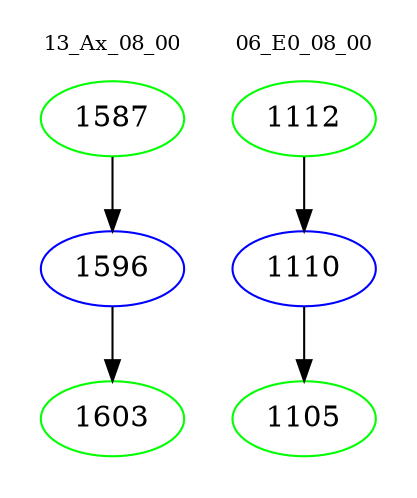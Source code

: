 digraph{
subgraph cluster_0 {
color = white
label = "13_Ax_08_00";
fontsize=10;
T0_1587 [label="1587", color="green"]
T0_1587 -> T0_1596 [color="black"]
T0_1596 [label="1596", color="blue"]
T0_1596 -> T0_1603 [color="black"]
T0_1603 [label="1603", color="green"]
}
subgraph cluster_1 {
color = white
label = "06_E0_08_00";
fontsize=10;
T1_1112 [label="1112", color="green"]
T1_1112 -> T1_1110 [color="black"]
T1_1110 [label="1110", color="blue"]
T1_1110 -> T1_1105 [color="black"]
T1_1105 [label="1105", color="green"]
}
}
